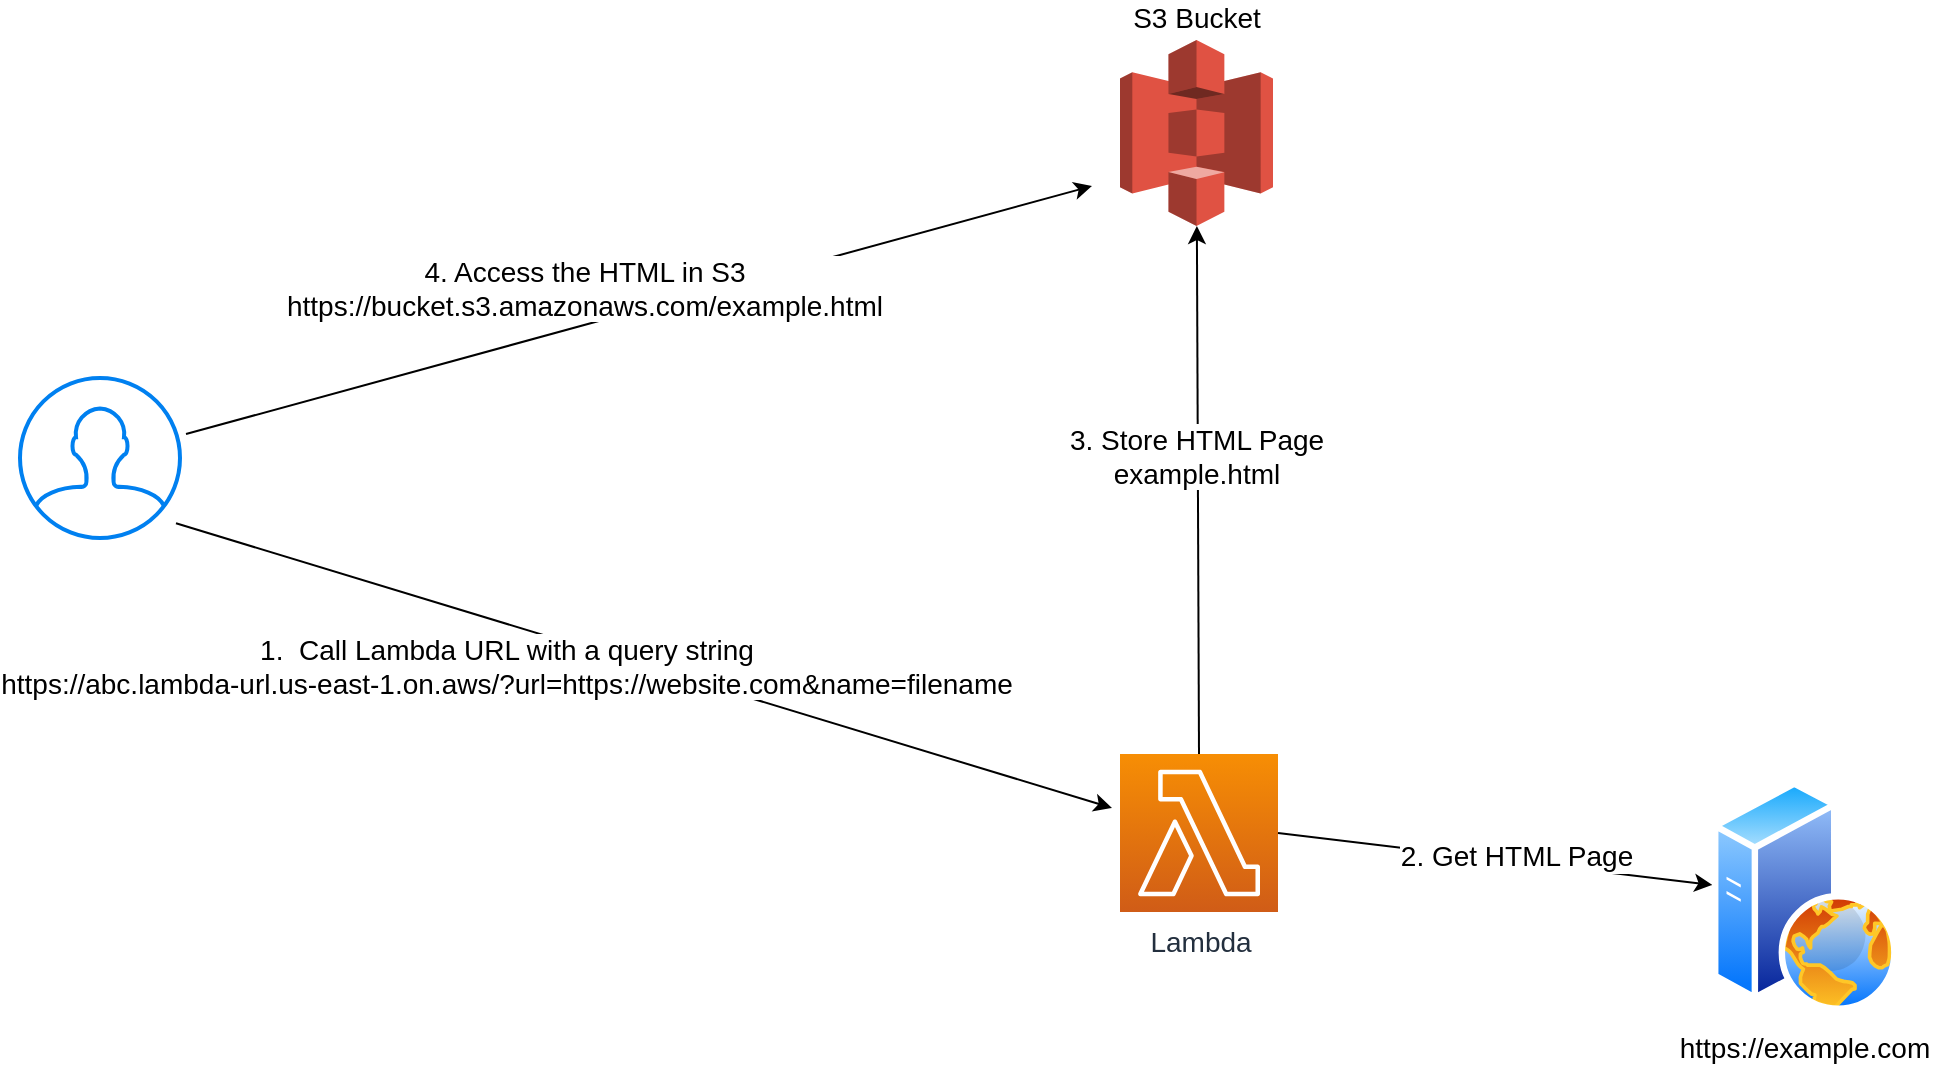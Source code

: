 <mxfile>
    <diagram id="a7g8ZhUu8bfuYHfYpA98" name="LambdaPrototype">
        <mxGraphModel dx="1976" dy="730" grid="0" gridSize="10" guides="1" tooltips="1" connect="1" arrows="1" fold="1" page="1" pageScale="1" pageWidth="1100" pageHeight="850" math="0" shadow="0">
            <root>
                <mxCell id="0"/>
                <mxCell id="1" parent="0"/>
                <mxCell id="hlzm3OFjWWuktmjhIEz7-43" value="Lambda&lt;br style=&quot;font-size: 14px;&quot;&gt;" style="sketch=0;points=[[0,0,0],[0.25,0,0],[0.5,0,0],[0.75,0,0],[1,0,0],[0,1,0],[0.25,1,0],[0.5,1,0],[0.75,1,0],[1,1,0],[0,0.25,0],[0,0.5,0],[0,0.75,0],[1,0.25,0],[1,0.5,0],[1,0.75,0]];outlineConnect=0;fontColor=#232F3E;gradientColor=#F78E04;gradientDirection=north;fillColor=#D05C17;strokeColor=#ffffff;dashed=0;verticalLabelPosition=bottom;verticalAlign=top;align=center;html=1;fontSize=14;fontStyle=0;aspect=fixed;shape=mxgraph.aws4.resourceIcon;resIcon=mxgraph.aws4.lambda;" parent="1" vertex="1">
                    <mxGeometry x="623" y="504" width="79" height="79" as="geometry"/>
                </mxCell>
                <mxCell id="54" value="" style="edgeStyle=none;html=1;exitX=1;exitY=0.5;exitDx=0;exitDy=0;exitPerimeter=0;endArrow=classic;endFill=1;fontSize=14;" parent="1" source="hlzm3OFjWWuktmjhIEz7-43" target="60" edge="1">
                    <mxGeometry relative="1" as="geometry">
                        <mxPoint x="201" y="389.5" as="sourcePoint"/>
                        <mxPoint x="255" y="392" as="targetPoint"/>
                    </mxGeometry>
                </mxCell>
                <mxCell id="73" value="2. Get HTML Page" style="edgeLabel;html=1;align=center;verticalAlign=middle;resizable=0;points=[];fontSize=14;" parent="54" vertex="1" connectable="0">
                    <mxGeometry x="0.134" y="3" relative="1" as="geometry">
                        <mxPoint x="-5" as="offset"/>
                    </mxGeometry>
                </mxCell>
                <mxCell id="59" value="S3 Bucket" style="outlineConnect=0;dashed=0;verticalLabelPosition=top;verticalAlign=bottom;align=center;html=1;shape=mxgraph.aws3.s3;fillColor=#E05243;gradientColor=none;fontSize=14;labelPosition=center;" parent="1" vertex="1">
                    <mxGeometry x="623" y="147" width="76.5" height="93" as="geometry"/>
                </mxCell>
                <mxCell id="60" value="https://example.com" style="aspect=fixed;perimeter=ellipsePerimeter;html=1;align=center;shadow=0;dashed=0;spacingTop=3;image;image=img/lib/active_directory/web_server.svg;fontSize=14;" parent="1" vertex="1">
                    <mxGeometry x="919" y="517" width="92.8" height="116" as="geometry"/>
                </mxCell>
                <mxCell id="68" value="" style="html=1;verticalLabelPosition=bottom;align=center;labelBackgroundColor=#ffffff;verticalAlign=top;strokeWidth=2;strokeColor=#0080F0;shadow=0;dashed=0;shape=mxgraph.ios7.icons.user;" parent="1" vertex="1">
                    <mxGeometry x="73" y="316" width="80" height="80" as="geometry"/>
                </mxCell>
                <mxCell id="74" value="" style="edgeStyle=none;html=1;exitX=0.5;exitY=0;exitDx=0;exitDy=0;exitPerimeter=0;endArrow=classic;endFill=1;" parent="1" source="hlzm3OFjWWuktmjhIEz7-43" target="59" edge="1">
                    <mxGeometry relative="1" as="geometry">
                        <mxPoint x="736" y="369.5" as="sourcePoint"/>
                        <mxPoint x="680" y="181" as="targetPoint"/>
                    </mxGeometry>
                </mxCell>
                <mxCell id="75" value="3. Store HTML Page &lt;br style=&quot;font-size: 14px;&quot;&gt;example.html" style="edgeLabel;html=1;align=center;verticalAlign=middle;resizable=0;points=[];fontSize=14;" parent="74" vertex="1" connectable="0">
                    <mxGeometry x="0.134" y="3" relative="1" as="geometry">
                        <mxPoint x="2" as="offset"/>
                    </mxGeometry>
                </mxCell>
                <mxCell id="76" value="" style="edgeStyle=none;html=1;endArrow=classic;endFill=1;" parent="1" edge="1">
                    <mxGeometry relative="1" as="geometry">
                        <mxPoint x="156" y="344.03" as="sourcePoint"/>
                        <mxPoint x="609" y="220.003" as="targetPoint"/>
                    </mxGeometry>
                </mxCell>
                <mxCell id="77" value="4. Access the HTML in S3&lt;br style=&quot;font-size: 14px;&quot;&gt;https://bucket.s3.amazonaws.com/example.html" style="edgeLabel;html=1;align=center;verticalAlign=middle;resizable=0;points=[];fontSize=14;" parent="76" vertex="1" connectable="0">
                    <mxGeometry x="0.435" y="-1" relative="1" as="geometry">
                        <mxPoint x="-127" y="15" as="offset"/>
                    </mxGeometry>
                </mxCell>
                <mxCell id="87" value="" style="edgeStyle=none;html=1;endArrow=classic;endFill=1;exitX=0.975;exitY=0.908;exitDx=0;exitDy=0;exitPerimeter=0;" parent="1" source="68" edge="1">
                    <mxGeometry relative="1" as="geometry">
                        <mxPoint x="166" y="354.03" as="sourcePoint"/>
                        <mxPoint x="619" y="531" as="targetPoint"/>
                    </mxGeometry>
                </mxCell>
                <mxCell id="88" value="1.&amp;nbsp; Call Lambda URL with a query string&lt;br style=&quot;font-size: 14px;&quot;&gt;https://abc.lambda-url.us-east-1.on.aws/?url=https://website.com&amp;amp;name=filename" style="edgeLabel;html=1;align=center;verticalAlign=middle;resizable=0;points=[];fontSize=14;" parent="87" vertex="1" connectable="0">
                    <mxGeometry x="0.435" y="-1" relative="1" as="geometry">
                        <mxPoint x="-171" y="-32" as="offset"/>
                    </mxGeometry>
                </mxCell>
            </root>
        </mxGraphModel>
    </diagram>
</mxfile>